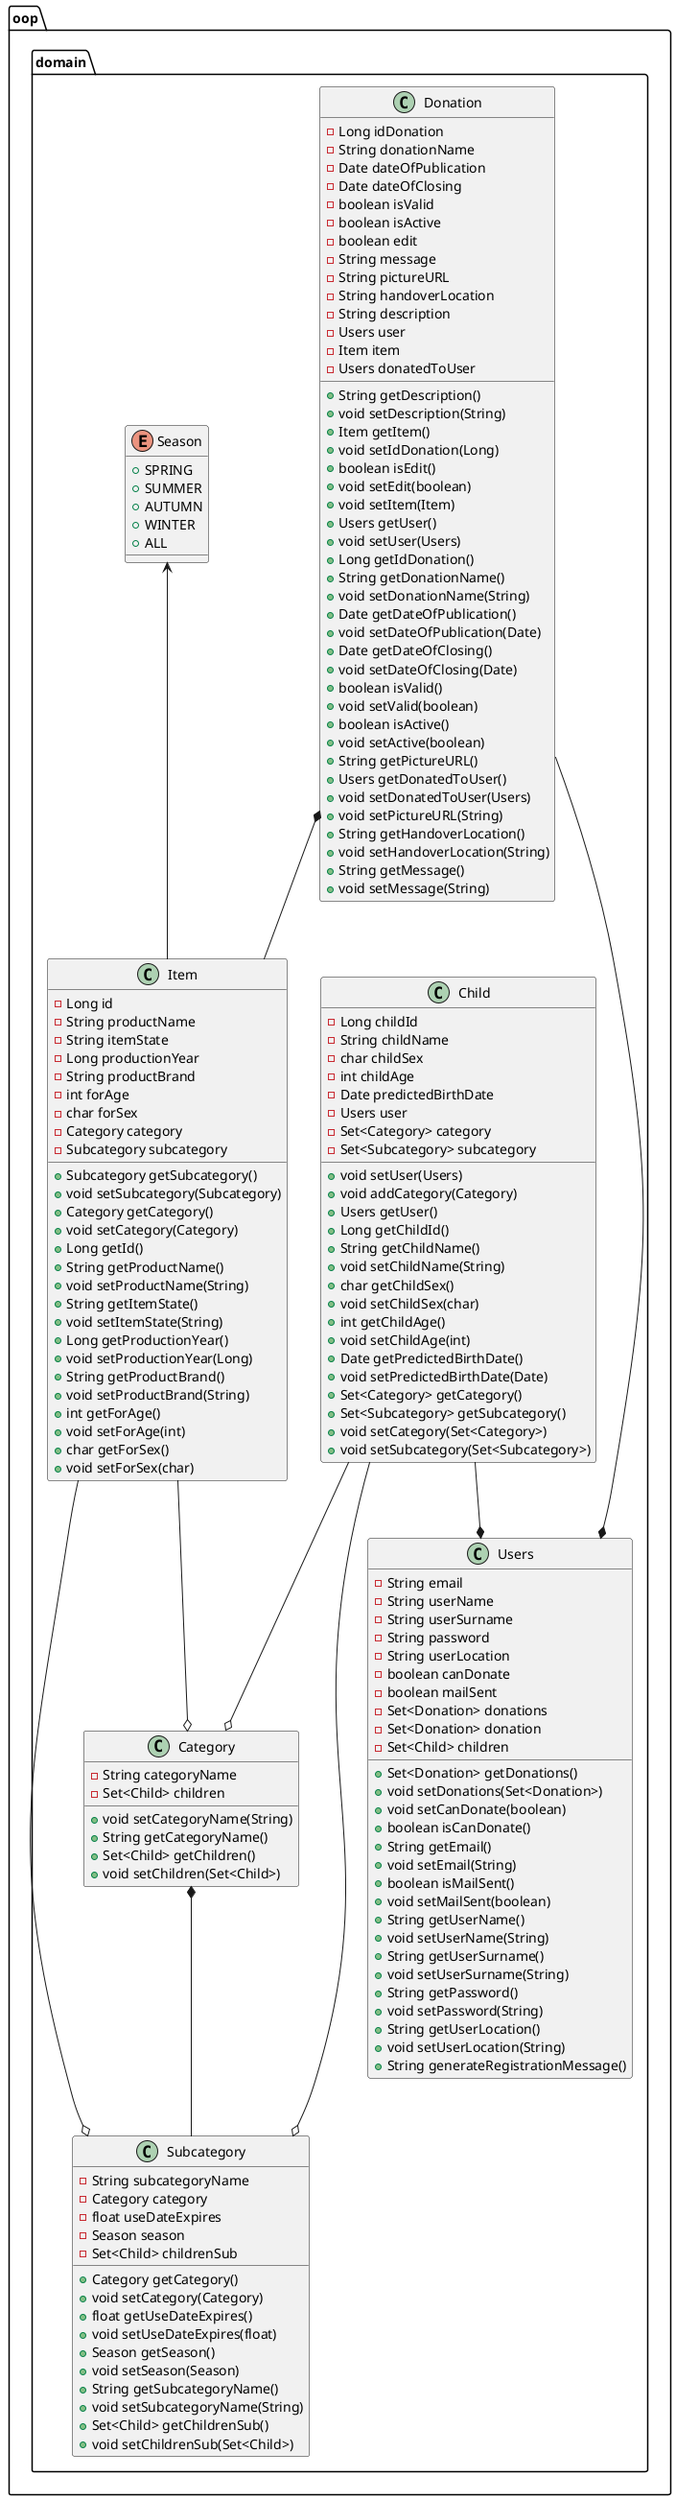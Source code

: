 @startuml
oop.domain.Donation --* oop.domain.Users
oop.domain.Child --* oop.domain.Users
oop.domain.Donation *-- oop.domain.Item
oop.domain.Category *-- oop.domain.Subcategory
oop.domain.Child --o oop.domain.Category
oop.domain.Child --o oop.domain.Subcategory
oop.domain.Item --o oop.domain.Subcategory
oop.domain.Item --o oop.domain.Category
oop.domain.Season <-- oop.domain.Item


class oop.domain.Subcategory {
- String subcategoryName
- Category category
- float useDateExpires
- Season season
- Set<Child> childrenSub
+ Category getCategory()
+ void setCategory(Category)
+ float getUseDateExpires()
+ void setUseDateExpires(float)
+ Season getSeason()
+ void setSeason(Season)
+ String getSubcategoryName()
+ void setSubcategoryName(String)
+ Set<Child> getChildrenSub()
+ void setChildrenSub(Set<Child>)
}
class oop.domain.Users {
- String email
- String userName
- String userSurname
- String password
- String userLocation
- boolean canDonate
- boolean mailSent
- Set<Donation> donations
- Set<Donation> donation
- Set<Child> children
+ Set<Donation> getDonations()
+ void setDonations(Set<Donation>)
+ void setCanDonate(boolean)
+ boolean isCanDonate()
+ String getEmail()
+ void setEmail(String)
+ boolean isMailSent()
+ void setMailSent(boolean)
+ String getUserName()
+ void setUserName(String)
+ String getUserSurname()
+ void setUserSurname(String)
+ String getPassword()
+ void setPassword(String)
+ String getUserLocation()
+ void setUserLocation(String)
+ String generateRegistrationMessage()
}
class oop.domain.Item {
- Long id
- String productName
- String itemState
- Long productionYear
- String productBrand
- int forAge
- char forSex
- Category category
- Subcategory subcategory
+ Subcategory getSubcategory()
+ void setSubcategory(Subcategory)
+ Category getCategory()
+ void setCategory(Category)
+ Long getId()
+ String getProductName()
+ void setProductName(String)
+ String getItemState()
+ void setItemState(String)
+ Long getProductionYear()
+ void setProductionYear(Long)
+ String getProductBrand()
+ void setProductBrand(String)
+ int getForAge()
+ void setForAge(int)
+ char getForSex()
+ void setForSex(char)
}
class oop.domain.Donation {
- Long idDonation
- String donationName
- Date dateOfPublication
- Date dateOfClosing
- boolean isValid
- boolean isActive
- boolean edit
- String message
- String pictureURL
- String handoverLocation
- String description
- Users user
- Item item
- Users donatedToUser
+ String getDescription()
+ void setDescription(String)
+ Item getItem()
+ void setIdDonation(Long)
+ boolean isEdit()
+ void setEdit(boolean)
+ void setItem(Item)
+ Users getUser()
+ void setUser(Users)
+ Long getIdDonation()
+ String getDonationName()
+ void setDonationName(String)
+ Date getDateOfPublication()
+ void setDateOfPublication(Date)
+ Date getDateOfClosing()
+ void setDateOfClosing(Date)
+ boolean isValid()
+ void setValid(boolean)
+ boolean isActive()
+ void setActive(boolean)
+ String getPictureURL()
+ Users getDonatedToUser()
+ void setDonatedToUser(Users)
+ void setPictureURL(String)
+ String getHandoverLocation()
+ void setHandoverLocation(String)
+ String getMessage()
+ void setMessage(String)
}
class oop.domain.Category {
- String categoryName
- Set<Child> children
+ void setCategoryName(String)
+ String getCategoryName()
+ Set<Child> getChildren()
+ void setChildren(Set<Child>)
}
enum oop.domain.Season {
+  SPRING
+  SUMMER
+  AUTUMN
+  WINTER
+  ALL
}
class oop.domain.Child {
- Long childId
- String childName
- char childSex
- int childAge
- Date predictedBirthDate
- Users user
- Set<Category> category
- Set<Subcategory> subcategory
+ void setUser(Users)
+ void addCategory(Category)
+ Users getUser()
+ Long getChildId()
+ String getChildName()
+ void setChildName(String)
+ char getChildSex()
+ void setChildSex(char)
+ int getChildAge()
+ void setChildAge(int)
+ Date getPredictedBirthDate()
+ void setPredictedBirthDate(Date)
+ Set<Category> getCategory()
+ Set<Subcategory> getSubcategory()
+ void setCategory(Set<Category>)
+ void setSubcategory(Set<Subcategory>)
}
@enduml